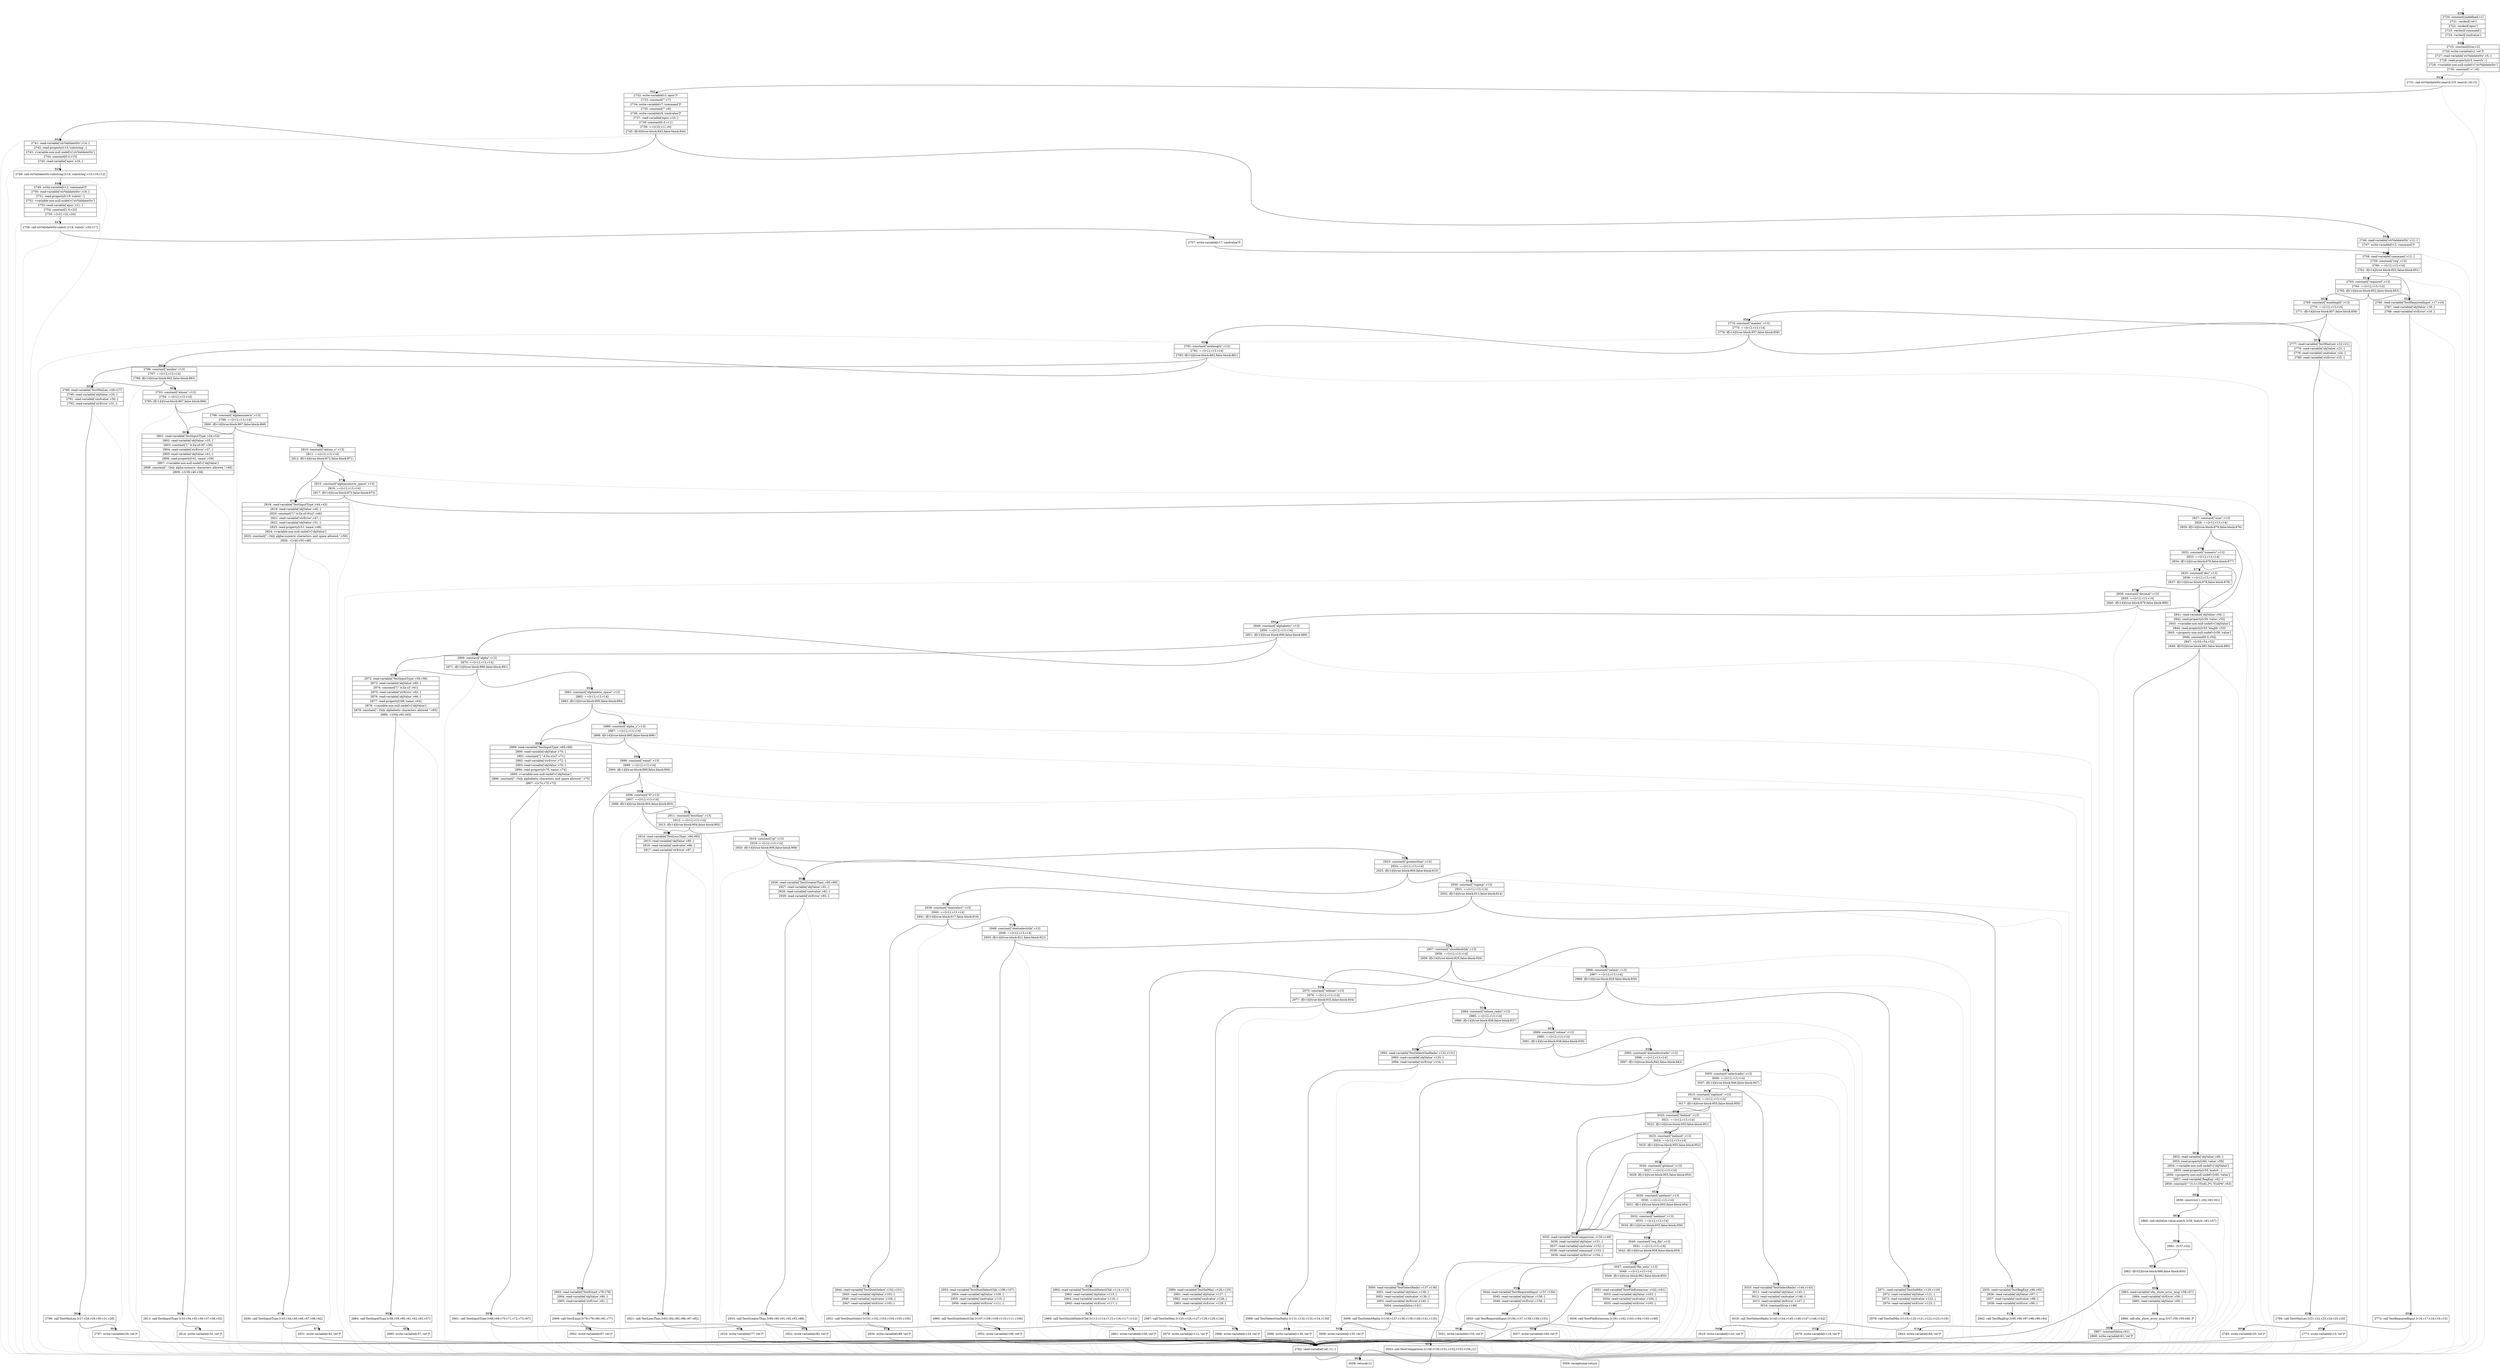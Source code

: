 digraph {
rankdir="TD"
BB_entry59[shape=none,label=""];
BB_entry59 -> BB839 [tailport=s, headport=n, headlabel="    839"]
BB839 [shape=record label="{2720: constant[undefined,v1]|2721: vardecl['ret']|2722: vardecl['epos']|2723: vardecl['command']|2724: vardecl['cmdvalue']}" ] 
BB839 -> BB840 [tailport=s, headport=n, headlabel="      840"]
BB840 [shape=record label="{2725: constant[true,v2]|2726: write-variable[v2,'ret']*|2727: read-variable['strValidateStr',v5,-]|2728: read-property[v5,'search',-]|2729: \<variable-non-null-undef\>['strValidateStr']|2730: constant[\"=\",v6]}" ] 
BB840 -> BB841 [tailport=s, headport=n, headlabel="      841"]
BB840 -> BB966 [tailport=s, headport=n, color=gray, headlabel="      966"]
BB841 [shape=record label="{2731: call-strValidateStr.search [v5,'search',v6,v3]}" ] 
BB841 -> BB842 [tailport=s, headport=n, headlabel="      842"]
BB841 -> BB966 [tailport=s, headport=n, color=gray]
BB842 [shape=record label="{2732: write-variable[v3,'epos']*|2733: constant[\"\",v7]|2734: write-variable[v7,'command']*|2735: constant[\"\",v8]|2736: write-variable[v8,'cmdvalue']*|2737: read-variable['epos',v10,-]|2738: constant[0.0,v11]|2739: \>=[v10,v11,v9]|2740: if[v9](true-block:843,false-block:844)}" ] 
BB842 -> BB843 [tailport=s, headport=n, headlabel="      843"]
BB842 -> BB844 [tailport=s, headport=n, headlabel="      844"]
BB842 -> BB966 [tailport=s, headport=n, color=gray]
BB843 [shape=record label="{2741: read-variable['strValidateStr',v14,-]|2742: read-property[v14,'substring',-]|2743: \<variable-non-null-undef\>['strValidateStr']|2744: constant[0.0,v15]|2745: read-variable['epos',v16,-]}" ] 
BB843 -> BB845 [tailport=s, headport=n, headlabel="      845"]
BB843 -> BB966 [tailport=s, headport=n, color=gray]
BB844 [shape=record label="{2746: read-variable['strValidateStr',v12,-]|2747: write-variable[v12,'command']*}" ] 
BB844 -> BB849 [tailport=s, headport=n, headlabel="      849"]
BB844 -> BB966 [tailport=s, headport=n, color=gray]
BB845 [shape=record label="{2748: call-strValidateStr.substring [v14,'substring',v15,v16,v12]}" ] 
BB845 -> BB846 [tailport=s, headport=n, headlabel="      846"]
BB845 -> BB966 [tailport=s, headport=n, color=gray]
BB846 [shape=record label="{2749: write-variable[v12,'command']*|2750: read-variable['strValidateStr',v19,-]|2751: read-property[v19,'substr',-]|2752: \<variable-non-null-undef\>['strValidateStr']|2753: read-variable['epos',v21,-]|2754: constant[1.0,v22]|2755: +[v21,v22,v20]}" ] 
BB846 -> BB847 [tailport=s, headport=n, headlabel="      847"]
BB846 -> BB966 [tailport=s, headport=n, color=gray]
BB847 [shape=record label="{2756: call-strValidateStr.substr [v19,'substr',v20,v17]}" ] 
BB847 -> BB848 [tailport=s, headport=n, headlabel="      848"]
BB847 -> BB966 [tailport=s, headport=n, color=gray]
BB848 [shape=record label="{2757: write-variable[v17,'cmdvalue']*}" ] 
BB848 -> BB849 [tailport=s, headport=n]
BB849 [shape=record label="{2758: read-variable['command',v12,-]|2759: constant[\"req\",v13]|2760: ==[v12,v13,v14]|2761: if[v14](true-block:852,false-block:851)}" ] 
BB849 -> BB852 [tailport=s, headport=n, headlabel="      852"]
BB849 -> BB851 [tailport=s, headport=n, headlabel="      851"]
BB849 -> BB966 [tailport=s, headport=n, color=gray]
BB850 [shape=record label="{2762: read-variable['ret',v1,-]}" ] 
BB850 -> BB965 [tailport=s, headport=n, headlabel="      965"]
BB850 -> BB966 [tailport=s, headport=n, color=gray]
BB851 [shape=record label="{2763: constant[\"required\",v13]|2764: ==[v12,v13,v14]|2765: if[v14](true-block:852,false-block:853)}" ] 
BB851 -> BB852 [tailport=s, headport=n]
BB851 -> BB853 [tailport=s, headport=n, headlabel="      853"]
BB851 -> BB966 [tailport=s, headport=n, color=gray]
BB852 [shape=record label="{2766: read-variable['TestRequiredInput',v17,v16]|2767: read-variable['objValue',v18,-]|2768: read-variable['strError',v19,-]}" ] 
BB852 -> BB854 [tailport=s, headport=n, headlabel="      854"]
BB852 -> BB966 [tailport=s, headport=n, color=gray]
BB853 [shape=record label="{2769: constant[\"maxlength\",v13]|2770: ==[v12,v13,v14]|2771: if[v14](true-block:857,false-block:856)}" ] 
BB853 -> BB857 [tailport=s, headport=n, headlabel="      857"]
BB853 -> BB856 [tailport=s, headport=n, headlabel="      856"]
BB853 -> BB966 [tailport=s, headport=n, color=gray]
BB854 [shape=record label="{2772: call-TestRequiredInput [v16,v17,v18,v19,v15]}" ] 
BB854 -> BB855 [tailport=s, headport=n, headlabel="      855"]
BB854 -> BB966 [tailport=s, headport=n, color=gray]
BB855 [shape=record label="{2773: write-variable[v15,'ret']*}" ] 
BB855 -> BB850 [tailport=s, headport=n, headlabel="      850"]
BB856 [shape=record label="{2774: constant[\"maxlen\",v13]|2775: ==[v12,v13,v14]|2776: if[v14](true-block:857,false-block:858)}" ] 
BB856 -> BB857 [tailport=s, headport=n]
BB856 -> BB858 [tailport=s, headport=n, headlabel="      858"]
BB856 -> BB966 [tailport=s, headport=n, color=gray]
BB857 [shape=record label="{2777: read-variable['TestMaxLen',v22,v21]|2778: read-variable['objValue',v23,-]|2779: read-variable['cmdvalue',v24,-]|2780: read-variable['strError',v25,-]}" ] 
BB857 -> BB859 [tailport=s, headport=n, headlabel="      859"]
BB857 -> BB966 [tailport=s, headport=n, color=gray]
BB858 [shape=record label="{2781: constant[\"minlength\",v13]|2782: ==[v12,v13,v14]|2783: if[v14](true-block:862,false-block:861)}" ] 
BB858 -> BB862 [tailport=s, headport=n, headlabel="      862"]
BB858 -> BB861 [tailport=s, headport=n, headlabel="      861"]
BB858 -> BB966 [tailport=s, headport=n, color=gray]
BB859 [shape=record label="{2784: call-TestMaxLen [v21,v22,v23,v24,v25,v20]}" ] 
BB859 -> BB860 [tailport=s, headport=n, headlabel="      860"]
BB859 -> BB966 [tailport=s, headport=n, color=gray]
BB860 [shape=record label="{2785: write-variable[v20,'ret']*}" ] 
BB860 -> BB850 [tailport=s, headport=n]
BB861 [shape=record label="{2786: constant[\"minlen\",v13]|2787: ==[v12,v13,v14]|2788: if[v14](true-block:862,false-block:863)}" ] 
BB861 -> BB862 [tailport=s, headport=n]
BB861 -> BB863 [tailport=s, headport=n, headlabel="      863"]
BB861 -> BB966 [tailport=s, headport=n, color=gray]
BB862 [shape=record label="{2789: read-variable['TestMinLen',v28,v27]|2790: read-variable['objValue',v29,-]|2791: read-variable['cmdvalue',v30,-]|2792: read-variable['strError',v31,-]}" ] 
BB862 -> BB864 [tailport=s, headport=n, headlabel="      864"]
BB862 -> BB966 [tailport=s, headport=n, color=gray]
BB863 [shape=record label="{2793: constant[\"alnum\",v13]|2794: ==[v12,v13,v14]|2795: if[v14](true-block:867,false-block:866)}" ] 
BB863 -> BB867 [tailport=s, headport=n, headlabel="      867"]
BB863 -> BB866 [tailport=s, headport=n, headlabel="      866"]
BB863 -> BB966 [tailport=s, headport=n, color=gray]
BB864 [shape=record label="{2796: call-TestMinLen [v27,v28,v29,v30,v31,v26]}" ] 
BB864 -> BB865 [tailport=s, headport=n, headlabel="      865"]
BB864 -> BB966 [tailport=s, headport=n, color=gray]
BB865 [shape=record label="{2797: write-variable[v26,'ret']*}" ] 
BB865 -> BB850 [tailport=s, headport=n]
BB866 [shape=record label="{2798: constant[\"alphanumeric\",v13]|2799: ==[v12,v13,v14]|2800: if[v14](true-block:867,false-block:868)}" ] 
BB866 -> BB867 [tailport=s, headport=n]
BB866 -> BB868 [tailport=s, headport=n, headlabel="      868"]
BB866 -> BB966 [tailport=s, headport=n, color=gray]
BB867 [shape=record label="{2801: read-variable['TestInputType',v34,v33]|2802: read-variable['objValue',v35,-]|2803: constant[\"[^A-Za-z0-9]\",v36]|2804: read-variable['strError',v37,-]|2805: read-variable['objValue',v41,-]|2806: read-property[v41,'name',v39]|2807: \<variable-non-null-undef\>['objValue']|2808: constant[\": Only alpha-numeric characters allowed \",v40]|2809: +[v39,v40,v38]}" ] 
BB867 -> BB869 [tailport=s, headport=n, headlabel="      869"]
BB867 -> BB966 [tailport=s, headport=n, color=gray]
BB868 [shape=record label="{2810: constant[\"alnum_s\",v13]|2811: ==[v12,v13,v14]|2812: if[v14](true-block:872,false-block:871)}" ] 
BB868 -> BB872 [tailport=s, headport=n, headlabel="      872"]
BB868 -> BB871 [tailport=s, headport=n, headlabel="      871"]
BB868 -> BB966 [tailport=s, headport=n, color=gray]
BB869 [shape=record label="{2813: call-TestInputType [v33,v34,v35,v36,v37,v38,v32]}" ] 
BB869 -> BB870 [tailport=s, headport=n, headlabel="      870"]
BB869 -> BB966 [tailport=s, headport=n, color=gray]
BB870 [shape=record label="{2814: write-variable[v32,'ret']*}" ] 
BB870 -> BB850 [tailport=s, headport=n]
BB871 [shape=record label="{2815: constant[\"alphanumeric_space\",v13]|2816: ==[v12,v13,v14]|2817: if[v14](true-block:872,false-block:873)}" ] 
BB871 -> BB872 [tailport=s, headport=n]
BB871 -> BB873 [tailport=s, headport=n, headlabel="      873"]
BB871 -> BB966 [tailport=s, headport=n, color=gray]
BB872 [shape=record label="{2818: read-variable['TestInputType',v44,v43]|2819: read-variable['objValue',v45,-]|2820: constant[\"[^A-Za-z0-9\\\\s]\",v46]|2821: read-variable['strError',v47,-]|2822: read-variable['objValue',v51,-]|2823: read-property[v51,'name',v49]|2824: \<variable-non-null-undef\>['objValue']|2825: constant[\": Only alpha-numeric characters and space allowed \",v50]|2826: +[v49,v50,v48]}" ] 
BB872 -> BB874 [tailport=s, headport=n, headlabel="      874"]
BB872 -> BB966 [tailport=s, headport=n, color=gray]
BB873 [shape=record label="{2827: constant[\"num\",v13]|2828: ==[v12,v13,v14]|2829: if[v14](true-block:879,false-block:876)}" ] 
BB873 -> BB879 [tailport=s, headport=n, headlabel="      879"]
BB873 -> BB876 [tailport=s, headport=n, headlabel="      876"]
BB873 -> BB966 [tailport=s, headport=n, color=gray]
BB874 [shape=record label="{2830: call-TestInputType [v43,v44,v45,v46,v47,v48,v42]}" ] 
BB874 -> BB875 [tailport=s, headport=n, headlabel="      875"]
BB874 -> BB966 [tailport=s, headport=n, color=gray]
BB875 [shape=record label="{2831: write-variable[v42,'ret']*}" ] 
BB875 -> BB850 [tailport=s, headport=n]
BB876 [shape=record label="{2832: constant[\"numeric\",v13]|2833: ==[v12,v13,v14]|2834: if[v14](true-block:879,false-block:877)}" ] 
BB876 -> BB879 [tailport=s, headport=n]
BB876 -> BB877 [tailport=s, headport=n, headlabel="      877"]
BB876 -> BB966 [tailport=s, headport=n, color=gray]
BB877 [shape=record label="{2835: constant[\"dec\",v13]|2836: ==[v12,v13,v14]|2837: if[v14](true-block:879,false-block:878)}" ] 
BB877 -> BB879 [tailport=s, headport=n]
BB877 -> BB878 [tailport=s, headport=n, headlabel="      878"]
BB877 -> BB966 [tailport=s, headport=n, color=gray]
BB878 [shape=record label="{2838: constant[\"decimal\",v13]|2839: ==[v12,v13,v14]|2840: if[v14](true-block:879,false-block:880)}" ] 
BB878 -> BB879 [tailport=s, headport=n]
BB878 -> BB880 [tailport=s, headport=n, headlabel="      880"]
BB878 -> BB966 [tailport=s, headport=n, color=gray]
BB879 [shape=record label="{2841: read-variable['objValue',v56,-]|2842: read-property[v56,'value',v55]|2843: \<variable-non-null-undef\>['objValue']|2844: read-property[v55,'length',v53]|2845: \<property-non-null-undef\>[v56,'value']|2846: constant[0.0,v54]|2847: \>[v53,v54,v52]|2848: if[v52](true-block:881,false-block:885)}" ] 
BB879 -> BB885 [tailport=s, headport=n, headlabel="      885"]
BB879 -> BB881 [tailport=s, headport=n, headlabel="      881"]
BB879 -> BB966 [tailport=s, headport=n, color=gray]
BB880 [shape=record label="{2849: constant[\"alphabetic\",v13]|2850: ==[v12,v13,v14]|2851: if[v14](true-block:890,false-block:889)}" ] 
BB880 -> BB890 [tailport=s, headport=n, headlabel="      890"]
BB880 -> BB889 [tailport=s, headport=n, headlabel="      889"]
BB880 -> BB966 [tailport=s, headport=n, color=gray]
BB881 [shape=record label="{2852: read-variable['objValue',v60,-]|2853: read-property[v60,'value',v59]|2854: \<variable-non-null-undef\>['objValue']|2855: read-property[v59,'match',-]|2856: \<property-non-null-undef\>[v60,'value']|2857: read-variable['RegExp',v62,-]|2858: constant[\"^[\\\\-\\\\+]?[\\\\d\\\\,]*\\\\.?[\\\\d]*$\",v63]}" ] 
BB881 -> BB882 [tailport=s, headport=n, headlabel="      882"]
BB881 -> BB966 [tailport=s, headport=n, color=gray]
BB882 [shape=record label="{2859: construct [-,v62,v63,v61]}" ] 
BB882 -> BB883 [tailport=s, headport=n, headlabel="      883"]
BB882 -> BB966 [tailport=s, headport=n, color=gray]
BB883 [shape=record label="{2860: call-objValue.value.match [v59,'match',v61,v57]}" ] 
BB883 -> BB884 [tailport=s, headport=n, headlabel="      884"]
BB883 -> BB966 [tailport=s, headport=n, color=gray]
BB884 [shape=record label="{2861: ![v57,v52]}" ] 
BB884 -> BB885 [tailport=s, headport=n]
BB884 -> BB966 [tailport=s, headport=n, color=gray]
BB885 [shape=record label="{2862: if[v52](true-block:886,false-block:850)}" ] 
BB885 -> BB886 [tailport=s, headport=n, headlabel="      886"]
BB885 -> BB850 [tailport=s, headport=n]
BB886 [shape=record label="{2863: read-variable['sfm_show_error_msg',v58,v57]|2864: read-variable['strError',v59,-]|2865: read-variable['objValue',v60,-]}" ] 
BB886 -> BB887 [tailport=s, headport=n, headlabel="      887"]
BB886 -> BB966 [tailport=s, headport=n, color=gray]
BB887 [shape=record label="{2866: call-sfm_show_error_msg [v57,v58,v59,v60,-]*}" ] 
BB887 -> BB888 [tailport=s, headport=n, headlabel="      888"]
BB887 -> BB966 [tailport=s, headport=n, color=gray]
BB888 [shape=record label="{2867: constant[false,v61]|2868: write-variable[v61,'ret']*}" ] 
BB888 -> BB850 [tailport=s, headport=n]
BB889 [shape=record label="{2869: constant[\"alpha\",v13]|2870: ==[v12,v13,v14]|2871: if[v14](true-block:890,false-block:891)}" ] 
BB889 -> BB890 [tailport=s, headport=n]
BB889 -> BB891 [tailport=s, headport=n, headlabel="      891"]
BB889 -> BB966 [tailport=s, headport=n, color=gray]
BB890 [shape=record label="{2872: read-variable['TestInputType',v59,v58]|2873: read-variable['objValue',v60,-]|2874: constant[\"[^A-Za-z]\",v61]|2875: read-variable['strError',v62,-]|2876: read-variable['objValue',v66,-]|2877: read-property[v66,'name',v64]|2878: \<variable-non-null-undef\>['objValue']|2879: constant[\": Only alphabetic characters allowed \",v65]|2880: +[v64,v65,v63]}" ] 
BB890 -> BB892 [tailport=s, headport=n, headlabel="      892"]
BB890 -> BB966 [tailport=s, headport=n, color=gray]
BB891 [shape=record label="{2881: constant[\"alphabetic_space\",v13]|2882: ==[v12,v13,v14]|2883: if[v14](true-block:895,false-block:894)}" ] 
BB891 -> BB895 [tailport=s, headport=n, headlabel="      895"]
BB891 -> BB894 [tailport=s, headport=n, headlabel="      894"]
BB891 -> BB966 [tailport=s, headport=n, color=gray]
BB892 [shape=record label="{2884: call-TestInputType [v58,v59,v60,v61,v62,v63,v57]}" ] 
BB892 -> BB893 [tailport=s, headport=n, headlabel="      893"]
BB892 -> BB966 [tailport=s, headport=n, color=gray]
BB893 [shape=record label="{2885: write-variable[v57,'ret']*}" ] 
BB893 -> BB850 [tailport=s, headport=n]
BB894 [shape=record label="{2886: constant[\"alpha_s\",v13]|2887: ==[v12,v13,v14]|2888: if[v14](true-block:895,false-block:896)}" ] 
BB894 -> BB895 [tailport=s, headport=n]
BB894 -> BB896 [tailport=s, headport=n, headlabel="      896"]
BB894 -> BB966 [tailport=s, headport=n, color=gray]
BB895 [shape=record label="{2889: read-variable['TestInputType',v69,v68]|2890: read-variable['objValue',v70,-]|2891: constant[\"[^A-Za-z\\\\s]\",v71]|2892: read-variable['strError',v72,-]|2893: read-variable['objValue',v76,-]|2894: read-property[v76,'name',v74]|2895: \<variable-non-null-undef\>['objValue']|2896: constant[\": Only alphabetic characters and space allowed \",v75]|2897: +[v74,v75,v73]}" ] 
BB895 -> BB897 [tailport=s, headport=n, headlabel="      897"]
BB895 -> BB966 [tailport=s, headport=n, color=gray]
BB896 [shape=record label="{2898: constant[\"email\",v13]|2899: ==[v12,v13,v14]|2900: if[v14](true-block:899,false-block:900)}" ] 
BB896 -> BB899 [tailport=s, headport=n, headlabel="      899"]
BB896 -> BB900 [tailport=s, headport=n, headlabel="      900"]
BB896 -> BB966 [tailport=s, headport=n, color=gray]
BB897 [shape=record label="{2901: call-TestInputType [v68,v69,v70,v71,v72,v73,v67]}" ] 
BB897 -> BB898 [tailport=s, headport=n, headlabel="      898"]
BB897 -> BB966 [tailport=s, headport=n, color=gray]
BB898 [shape=record label="{2902: write-variable[v67,'ret']*}" ] 
BB898 -> BB850 [tailport=s, headport=n]
BB899 [shape=record label="{2903: read-variable['TestEmail',v79,v78]|2904: read-variable['objValue',v80,-]|2905: read-variable['strError',v81,-]}" ] 
BB899 -> BB901 [tailport=s, headport=n, headlabel="      901"]
BB899 -> BB966 [tailport=s, headport=n, color=gray]
BB900 [shape=record label="{2906: constant[\"lt\",v13]|2907: ==[v12,v13,v14]|2908: if[v14](true-block:904,false-block:903)}" ] 
BB900 -> BB904 [tailport=s, headport=n, headlabel="      904"]
BB900 -> BB903 [tailport=s, headport=n, headlabel="      903"]
BB900 -> BB966 [tailport=s, headport=n, color=gray]
BB901 [shape=record label="{2909: call-TestEmail [v78,v79,v80,v81,v77]}" ] 
BB901 -> BB902 [tailport=s, headport=n, headlabel="      902"]
BB901 -> BB966 [tailport=s, headport=n, color=gray]
BB902 [shape=record label="{2910: write-variable[v77,'ret']*}" ] 
BB902 -> BB850 [tailport=s, headport=n]
BB903 [shape=record label="{2911: constant[\"lessthan\",v13]|2912: ==[v12,v13,v14]|2913: if[v14](true-block:904,false-block:905)}" ] 
BB903 -> BB904 [tailport=s, headport=n]
BB903 -> BB905 [tailport=s, headport=n, headlabel="      905"]
BB903 -> BB966 [tailport=s, headport=n, color=gray]
BB904 [shape=record label="{2914: read-variable['TestLessThan',v84,v83]|2915: read-variable['objValue',v85,-]|2916: read-variable['cmdvalue',v86,-]|2917: read-variable['strError',v87,-]}" ] 
BB904 -> BB906 [tailport=s, headport=n, headlabel="      906"]
BB904 -> BB966 [tailport=s, headport=n, color=gray]
BB905 [shape=record label="{2918: constant[\"gt\",v13]|2919: ==[v12,v13,v14]|2920: if[v14](true-block:909,false-block:908)}" ] 
BB905 -> BB909 [tailport=s, headport=n, headlabel="      909"]
BB905 -> BB908 [tailport=s, headport=n, headlabel="      908"]
BB905 -> BB966 [tailport=s, headport=n, color=gray]
BB906 [shape=record label="{2921: call-TestLessThan [v83,v84,v85,v86,v87,v82]}" ] 
BB906 -> BB907 [tailport=s, headport=n, headlabel="      907"]
BB906 -> BB966 [tailport=s, headport=n, color=gray]
BB907 [shape=record label="{2922: write-variable[v82,'ret']*}" ] 
BB907 -> BB850 [tailport=s, headport=n]
BB908 [shape=record label="{2923: constant[\"greaterthan\",v13]|2924: ==[v12,v13,v14]|2925: if[v14](true-block:909,false-block:910)}" ] 
BB908 -> BB909 [tailport=s, headport=n]
BB908 -> BB910 [tailport=s, headport=n, headlabel="      910"]
BB908 -> BB966 [tailport=s, headport=n, color=gray]
BB909 [shape=record label="{2926: read-variable['TestGreaterThan',v90,v89]|2927: read-variable['objValue',v91,-]|2928: read-variable['cmdvalue',v92,-]|2929: read-variable['strError',v93,-]}" ] 
BB909 -> BB911 [tailport=s, headport=n, headlabel="      911"]
BB909 -> BB966 [tailport=s, headport=n, color=gray]
BB910 [shape=record label="{2930: constant[\"regexp\",v13]|2931: ==[v12,v13,v14]|2932: if[v14](true-block:913,false-block:914)}" ] 
BB910 -> BB913 [tailport=s, headport=n, headlabel="      913"]
BB910 -> BB914 [tailport=s, headport=n, headlabel="      914"]
BB910 -> BB966 [tailport=s, headport=n, color=gray]
BB911 [shape=record label="{2933: call-TestGreaterThan [v89,v90,v91,v92,v93,v88]}" ] 
BB911 -> BB912 [tailport=s, headport=n, headlabel="      912"]
BB911 -> BB966 [tailport=s, headport=n, color=gray]
BB912 [shape=record label="{2934: write-variable[v88,'ret']*}" ] 
BB912 -> BB850 [tailport=s, headport=n]
BB913 [shape=record label="{2935: read-variable['TestRegExp',v96,v95]|2936: read-variable['objValue',v97,-]|2937: read-variable['cmdvalue',v98,-]|2938: read-variable['strError',v99,-]}" ] 
BB913 -> BB915 [tailport=s, headport=n, headlabel="      915"]
BB913 -> BB966 [tailport=s, headport=n, color=gray]
BB914 [shape=record label="{2939: constant[\"dontselect\",v13]|2940: ==[v12,v13,v14]|2941: if[v14](true-block:917,false-block:918)}" ] 
BB914 -> BB917 [tailport=s, headport=n, headlabel="      917"]
BB914 -> BB918 [tailport=s, headport=n, headlabel="      918"]
BB914 -> BB966 [tailport=s, headport=n, color=gray]
BB915 [shape=record label="{2942: call-TestRegExp [v95,v96,v97,v98,v99,v94]}" ] 
BB915 -> BB916 [tailport=s, headport=n, headlabel="      916"]
BB915 -> BB966 [tailport=s, headport=n, color=gray]
BB916 [shape=record label="{2943: write-variable[v94,'ret']*}" ] 
BB916 -> BB850 [tailport=s, headport=n]
BB917 [shape=record label="{2944: read-variable['TestDontSelect',v102,v101]|2945: read-variable['objValue',v103,-]|2946: read-variable['cmdvalue',v104,-]|2947: read-variable['strError',v105,-]}" ] 
BB917 -> BB919 [tailport=s, headport=n, headlabel="      919"]
BB917 -> BB966 [tailport=s, headport=n, color=gray]
BB918 [shape=record label="{2948: constant[\"dontselectchk\",v13]|2949: ==[v12,v13,v14]|2950: if[v14](true-block:921,false-block:922)}" ] 
BB918 -> BB921 [tailport=s, headport=n, headlabel="      921"]
BB918 -> BB922 [tailport=s, headport=n, headlabel="      922"]
BB918 -> BB966 [tailport=s, headport=n, color=gray]
BB919 [shape=record label="{2951: call-TestDontSelect [v101,v102,v103,v104,v105,v100]}" ] 
BB919 -> BB920 [tailport=s, headport=n, headlabel="      920"]
BB919 -> BB966 [tailport=s, headport=n, color=gray]
BB920 [shape=record label="{2952: write-variable[v100,'ret']*}" ] 
BB920 -> BB850 [tailport=s, headport=n]
BB921 [shape=record label="{2953: read-variable['TestDontSelectChk',v108,v107]|2954: read-variable['objValue',v109,-]|2955: read-variable['cmdvalue',v110,-]|2956: read-variable['strError',v111,-]}" ] 
BB921 -> BB923 [tailport=s, headport=n, headlabel="      923"]
BB921 -> BB966 [tailport=s, headport=n, color=gray]
BB922 [shape=record label="{2957: constant[\"shouldselchk\",v13]|2958: ==[v12,v13,v14]|2959: if[v14](true-block:925,false-block:926)}" ] 
BB922 -> BB925 [tailport=s, headport=n, headlabel="      925"]
BB922 -> BB926 [tailport=s, headport=n, headlabel="      926"]
BB922 -> BB966 [tailport=s, headport=n, color=gray]
BB923 [shape=record label="{2960: call-TestDontSelectChk [v107,v108,v109,v110,v111,v106]}" ] 
BB923 -> BB924 [tailport=s, headport=n, headlabel="      924"]
BB923 -> BB966 [tailport=s, headport=n, color=gray]
BB924 [shape=record label="{2961: write-variable[v106,'ret']*}" ] 
BB924 -> BB850 [tailport=s, headport=n]
BB925 [shape=record label="{2962: read-variable['TestShouldSelectChk',v114,v113]|2963: read-variable['objValue',v115,-]|2964: read-variable['cmdvalue',v116,-]|2965: read-variable['strError',v117,-]}" ] 
BB925 -> BB927 [tailport=s, headport=n, headlabel="      927"]
BB925 -> BB966 [tailport=s, headport=n, color=gray]
BB926 [shape=record label="{2966: constant[\"selmin\",v13]|2967: ==[v12,v13,v14]|2968: if[v14](true-block:929,false-block:930)}" ] 
BB926 -> BB929 [tailport=s, headport=n, headlabel="      929"]
BB926 -> BB930 [tailport=s, headport=n, headlabel="      930"]
BB926 -> BB966 [tailport=s, headport=n, color=gray]
BB927 [shape=record label="{2969: call-TestShouldSelectChk [v113,v114,v115,v116,v117,v112]}" ] 
BB927 -> BB928 [tailport=s, headport=n, headlabel="      928"]
BB927 -> BB966 [tailport=s, headport=n, color=gray]
BB928 [shape=record label="{2970: write-variable[v112,'ret']*}" ] 
BB928 -> BB850 [tailport=s, headport=n]
BB929 [shape=record label="{2971: read-variable['TestSelMin',v120,v119]|2972: read-variable['objValue',v121,-]|2973: read-variable['cmdvalue',v122,-]|2974: read-variable['strError',v123,-]}" ] 
BB929 -> BB931 [tailport=s, headport=n, headlabel="      931"]
BB929 -> BB966 [tailport=s, headport=n, color=gray]
BB930 [shape=record label="{2975: constant[\"selmax\",v13]|2976: ==[v12,v13,v14]|2977: if[v14](true-block:933,false-block:934)}" ] 
BB930 -> BB933 [tailport=s, headport=n, headlabel="      933"]
BB930 -> BB934 [tailport=s, headport=n, headlabel="      934"]
BB930 -> BB966 [tailport=s, headport=n, color=gray]
BB931 [shape=record label="{2978: call-TestSelMin [v119,v120,v121,v122,v123,v118]}" ] 
BB931 -> BB932 [tailport=s, headport=n, headlabel="      932"]
BB931 -> BB966 [tailport=s, headport=n, color=gray]
BB932 [shape=record label="{2979: write-variable[v118,'ret']*}" ] 
BB932 -> BB850 [tailport=s, headport=n]
BB933 [shape=record label="{2980: read-variable['TestSelMax',v126,v125]|2981: read-variable['objValue',v127,-]|2982: read-variable['cmdvalue',v128,-]|2983: read-variable['strError',v129,-]}" ] 
BB933 -> BB935 [tailport=s, headport=n, headlabel="      935"]
BB933 -> BB966 [tailport=s, headport=n, color=gray]
BB934 [shape=record label="{2984: constant[\"selone_radio\",v13]|2985: ==[v12,v13,v14]|2986: if[v14](true-block:938,false-block:937)}" ] 
BB934 -> BB938 [tailport=s, headport=n, headlabel="      938"]
BB934 -> BB937 [tailport=s, headport=n, headlabel="      937"]
BB934 -> BB966 [tailport=s, headport=n, color=gray]
BB935 [shape=record label="{2987: call-TestSelMax [v125,v126,v127,v128,v129,v124]}" ] 
BB935 -> BB936 [tailport=s, headport=n, headlabel="      936"]
BB935 -> BB966 [tailport=s, headport=n, color=gray]
BB936 [shape=record label="{2988: write-variable[v124,'ret']*}" ] 
BB936 -> BB850 [tailport=s, headport=n]
BB937 [shape=record label="{2989: constant[\"selone\",v13]|2990: ==[v12,v13,v14]|2991: if[v14](true-block:938,false-block:939)}" ] 
BB937 -> BB938 [tailport=s, headport=n]
BB937 -> BB939 [tailport=s, headport=n, headlabel="      939"]
BB937 -> BB966 [tailport=s, headport=n, color=gray]
BB938 [shape=record label="{2992: read-variable['TestSelectOneRadio',v132,v131]|2993: read-variable['objValue',v133,-]|2994: read-variable['strError',v134,-]}" ] 
BB938 -> BB940 [tailport=s, headport=n, headlabel="      940"]
BB938 -> BB966 [tailport=s, headport=n, color=gray]
BB939 [shape=record label="{2995: constant[\"dontselectradio\",v13]|2996: ==[v12,v13,v14]|2997: if[v14](true-block:942,false-block:943)}" ] 
BB939 -> BB942 [tailport=s, headport=n, headlabel="      942"]
BB939 -> BB943 [tailport=s, headport=n, headlabel="      943"]
BB939 -> BB966 [tailport=s, headport=n, color=gray]
BB940 [shape=record label="{2998: call-TestSelectOneRadio [v131,v132,v133,v134,v130]}" ] 
BB940 -> BB941 [tailport=s, headport=n, headlabel="      941"]
BB940 -> BB966 [tailport=s, headport=n, color=gray]
BB941 [shape=record label="{2999: write-variable[v130,'ret']*}" ] 
BB941 -> BB850 [tailport=s, headport=n]
BB942 [shape=record label="{3000: read-variable['TestSelectRadio',v137,v136]|3001: read-variable['objValue',v138,-]|3002: read-variable['cmdvalue',v139,-]|3003: read-variable['strError',v140,-]|3004: constant[false,v141]}" ] 
BB942 -> BB944 [tailport=s, headport=n, headlabel="      944"]
BB942 -> BB966 [tailport=s, headport=n, color=gray]
BB943 [shape=record label="{3005: constant[\"selectradio\",v13]|3006: ==[v12,v13,v14]|3007: if[v14](true-block:946,false-block:947)}" ] 
BB943 -> BB946 [tailport=s, headport=n, headlabel="      946"]
BB943 -> BB947 [tailport=s, headport=n, headlabel="      947"]
BB943 -> BB966 [tailport=s, headport=n, color=gray]
BB944 [shape=record label="{3008: call-TestSelectRadio [v136,v137,v138,v139,v140,v141,v135]}" ] 
BB944 -> BB945 [tailport=s, headport=n, headlabel="      945"]
BB944 -> BB966 [tailport=s, headport=n, color=gray]
BB945 [shape=record label="{3009: write-variable[v135,'ret']*}" ] 
BB945 -> BB850 [tailport=s, headport=n]
BB946 [shape=record label="{3010: read-variable['TestSelectRadio',v144,v143]|3011: read-variable['objValue',v145,-]|3012: read-variable['cmdvalue',v146,-]|3013: read-variable['strError',v147,-]|3014: constant[true,v148]}" ] 
BB946 -> BB948 [tailport=s, headport=n, headlabel="      948"]
BB946 -> BB966 [tailport=s, headport=n, color=gray]
BB947 [shape=record label="{3015: constant[\"eqelmnt\",v13]|3016: ==[v12,v13,v14]|3017: if[v14](true-block:955,false-block:950)}" ] 
BB947 -> BB955 [tailport=s, headport=n, headlabel="      955"]
BB947 -> BB950 [tailport=s, headport=n, headlabel="      950"]
BB947 -> BB966 [tailport=s, headport=n, color=gray]
BB948 [shape=record label="{3018: call-TestSelectRadio [v143,v144,v145,v146,v147,v148,v142]}" ] 
BB948 -> BB949 [tailport=s, headport=n, headlabel="      949"]
BB948 -> BB966 [tailport=s, headport=n, color=gray]
BB949 [shape=record label="{3019: write-variable[v142,'ret']*}" ] 
BB949 -> BB850 [tailport=s, headport=n]
BB950 [shape=record label="{3020: constant[\"ltelmnt\",v13]|3021: ==[v12,v13,v14]|3022: if[v14](true-block:955,false-block:951)}" ] 
BB950 -> BB955 [tailport=s, headport=n]
BB950 -> BB951 [tailport=s, headport=n, headlabel="      951"]
BB950 -> BB966 [tailport=s, headport=n, color=gray]
BB951 [shape=record label="{3023: constant[\"leelmnt\",v13]|3024: ==[v12,v13,v14]|3025: if[v14](true-block:955,false-block:952)}" ] 
BB951 -> BB955 [tailport=s, headport=n]
BB951 -> BB952 [tailport=s, headport=n, headlabel="      952"]
BB951 -> BB966 [tailport=s, headport=n, color=gray]
BB952 [shape=record label="{3026: constant[\"gtelmnt\",v13]|3027: ==[v12,v13,v14]|3028: if[v14](true-block:955,false-block:953)}" ] 
BB952 -> BB955 [tailport=s, headport=n]
BB952 -> BB953 [tailport=s, headport=n, headlabel="      953"]
BB952 -> BB966 [tailport=s, headport=n, color=gray]
BB953 [shape=record label="{3029: constant[\"geelmnt\",v13]|3030: ==[v12,v13,v14]|3031: if[v14](true-block:955,false-block:954)}" ] 
BB953 -> BB955 [tailport=s, headport=n]
BB953 -> BB954 [tailport=s, headport=n, headlabel="      954"]
BB953 -> BB966 [tailport=s, headport=n, color=gray]
BB954 [shape=record label="{3032: constant[\"neelmnt\",v13]|3033: ==[v12,v13,v14]|3034: if[v14](true-block:955,false-block:956)}" ] 
BB954 -> BB955 [tailport=s, headport=n]
BB954 -> BB956 [tailport=s, headport=n, headlabel="      956"]
BB954 -> BB966 [tailport=s, headport=n, color=gray]
BB955 [shape=record label="{3035: read-variable['TestComparison',v150,v149]|3036: read-variable['objValue',v151,-]|3037: read-variable['cmdvalue',v152,-]|3038: read-variable['command',v153,-]|3039: read-variable['strError',v154,-]}" ] 
BB955 -> BB957 [tailport=s, headport=n, headlabel="      957"]
BB955 -> BB966 [tailport=s, headport=n, color=gray]
BB956 [shape=record label="{3040: constant[\"req_file\",v13]|3041: ==[v12,v13,v14]|3042: if[v14](true-block:958,false-block:959)}" ] 
BB956 -> BB958 [tailport=s, headport=n, headlabel="      958"]
BB956 -> BB959 [tailport=s, headport=n, headlabel="      959"]
BB956 -> BB966 [tailport=s, headport=n, color=gray]
BB957 [shape=record label="{3043: call-TestComparison [v149,v150,v151,v152,v153,v154,v1]}" ] 
BB957 -> BB965 [tailport=s, headport=n]
BB957 -> BB966 [tailport=s, headport=n, color=gray]
BB958 [shape=record label="{3044: read-variable['TestRequiredInput',v157,v156]|3045: read-variable['objValue',v158,-]|3046: read-variable['strError',v159,-]}" ] 
BB958 -> BB960 [tailport=s, headport=n, headlabel="      960"]
BB958 -> BB966 [tailport=s, headport=n, color=gray]
BB959 [shape=record label="{3047: constant[\"file_extn\",v13]|3048: ==[v12,v13,v14]|3049: if[v14](true-block:962,false-block:850)}" ] 
BB959 -> BB962 [tailport=s, headport=n, headlabel="      962"]
BB959 -> BB850 [tailport=s, headport=n]
BB959 -> BB966 [tailport=s, headport=n, color=gray]
BB960 [shape=record label="{3050: call-TestRequiredInput [v156,v157,v158,v159,v155]}" ] 
BB960 -> BB961 [tailport=s, headport=n, headlabel="      961"]
BB960 -> BB966 [tailport=s, headport=n, color=gray]
BB961 [shape=record label="{3051: write-variable[v155,'ret']*}" ] 
BB961 -> BB850 [tailport=s, headport=n]
BB962 [shape=record label="{3052: read-variable['TestFileExtension',v162,v161]|3053: read-variable['objValue',v163,-]|3054: read-variable['cmdvalue',v164,-]|3055: read-variable['strError',v165,-]}" ] 
BB962 -> BB963 [tailport=s, headport=n, headlabel="      963"]
BB962 -> BB966 [tailport=s, headport=n, color=gray]
BB963 [shape=record label="{3056: call-TestFileExtension [v161,v162,v163,v164,v165,v160]}" ] 
BB963 -> BB964 [tailport=s, headport=n, headlabel="      964"]
BB963 -> BB966 [tailport=s, headport=n, color=gray]
BB964 [shape=record label="{3057: write-variable[v160,'ret']*}" ] 
BB964 -> BB850 [tailport=s, headport=n]
BB965 [shape=record label="{3058: return[v1]}" ] 
BB966 [shape=record label="{3059: exceptional-return}" ] 
//#$~ 1225
}
